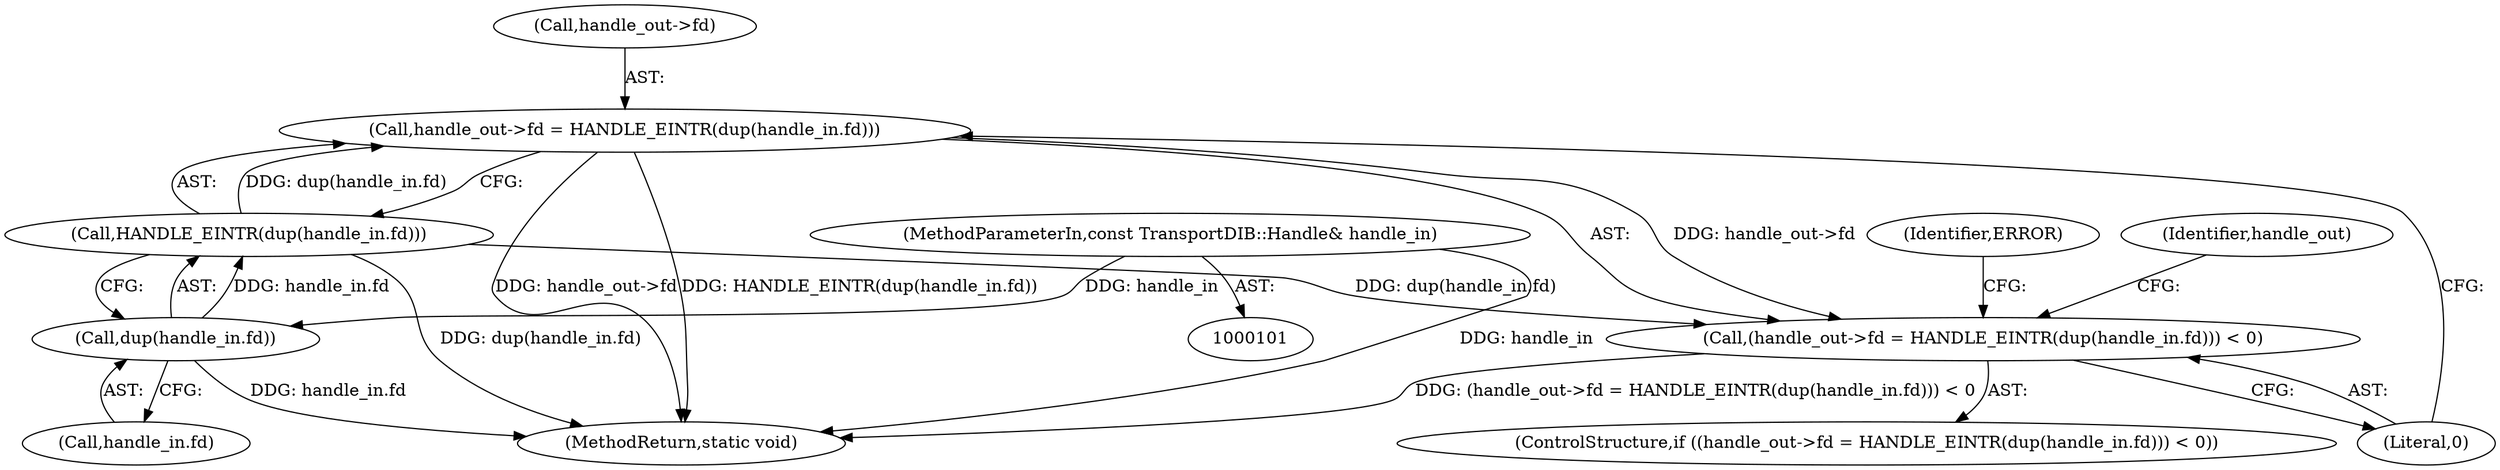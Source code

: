 digraph "0_Chrome_cd0bd79d6ebdb72183e6f0833673464cc10b3600_38@pointer" {
"1000108" [label="(Call,handle_out->fd = HANDLE_EINTR(dup(handle_in.fd)))"];
"1000112" [label="(Call,HANDLE_EINTR(dup(handle_in.fd)))"];
"1000113" [label="(Call,dup(handle_in.fd))"];
"1000102" [label="(MethodParameterIn,const TransportDIB::Handle& handle_in)"];
"1000107" [label="(Call,(handle_out->fd = HANDLE_EINTR(dup(handle_in.fd))) < 0)"];
"1000121" [label="(Identifier,ERROR)"];
"1000112" [label="(Call,HANDLE_EINTR(dup(handle_in.fd)))"];
"1000129" [label="(MethodReturn,static void)"];
"1000114" [label="(Call,handle_in.fd)"];
"1000126" [label="(Identifier,handle_out)"];
"1000109" [label="(Call,handle_out->fd)"];
"1000113" [label="(Call,dup(handle_in.fd))"];
"1000117" [label="(Literal,0)"];
"1000108" [label="(Call,handle_out->fd = HANDLE_EINTR(dup(handle_in.fd)))"];
"1000106" [label="(ControlStructure,if ((handle_out->fd = HANDLE_EINTR(dup(handle_in.fd))) < 0))"];
"1000102" [label="(MethodParameterIn,const TransportDIB::Handle& handle_in)"];
"1000107" [label="(Call,(handle_out->fd = HANDLE_EINTR(dup(handle_in.fd))) < 0)"];
"1000108" -> "1000107"  [label="AST: "];
"1000108" -> "1000112"  [label="CFG: "];
"1000109" -> "1000108"  [label="AST: "];
"1000112" -> "1000108"  [label="AST: "];
"1000117" -> "1000108"  [label="CFG: "];
"1000108" -> "1000129"  [label="DDG: handle_out->fd"];
"1000108" -> "1000129"  [label="DDG: HANDLE_EINTR(dup(handle_in.fd))"];
"1000108" -> "1000107"  [label="DDG: handle_out->fd"];
"1000112" -> "1000108"  [label="DDG: dup(handle_in.fd)"];
"1000112" -> "1000113"  [label="CFG: "];
"1000113" -> "1000112"  [label="AST: "];
"1000112" -> "1000129"  [label="DDG: dup(handle_in.fd)"];
"1000112" -> "1000107"  [label="DDG: dup(handle_in.fd)"];
"1000113" -> "1000112"  [label="DDG: handle_in.fd"];
"1000113" -> "1000114"  [label="CFG: "];
"1000114" -> "1000113"  [label="AST: "];
"1000113" -> "1000129"  [label="DDG: handle_in.fd"];
"1000102" -> "1000113"  [label="DDG: handle_in"];
"1000102" -> "1000101"  [label="AST: "];
"1000102" -> "1000129"  [label="DDG: handle_in"];
"1000107" -> "1000106"  [label="AST: "];
"1000107" -> "1000117"  [label="CFG: "];
"1000117" -> "1000107"  [label="AST: "];
"1000121" -> "1000107"  [label="CFG: "];
"1000126" -> "1000107"  [label="CFG: "];
"1000107" -> "1000129"  [label="DDG: (handle_out->fd = HANDLE_EINTR(dup(handle_in.fd))) < 0"];
}
